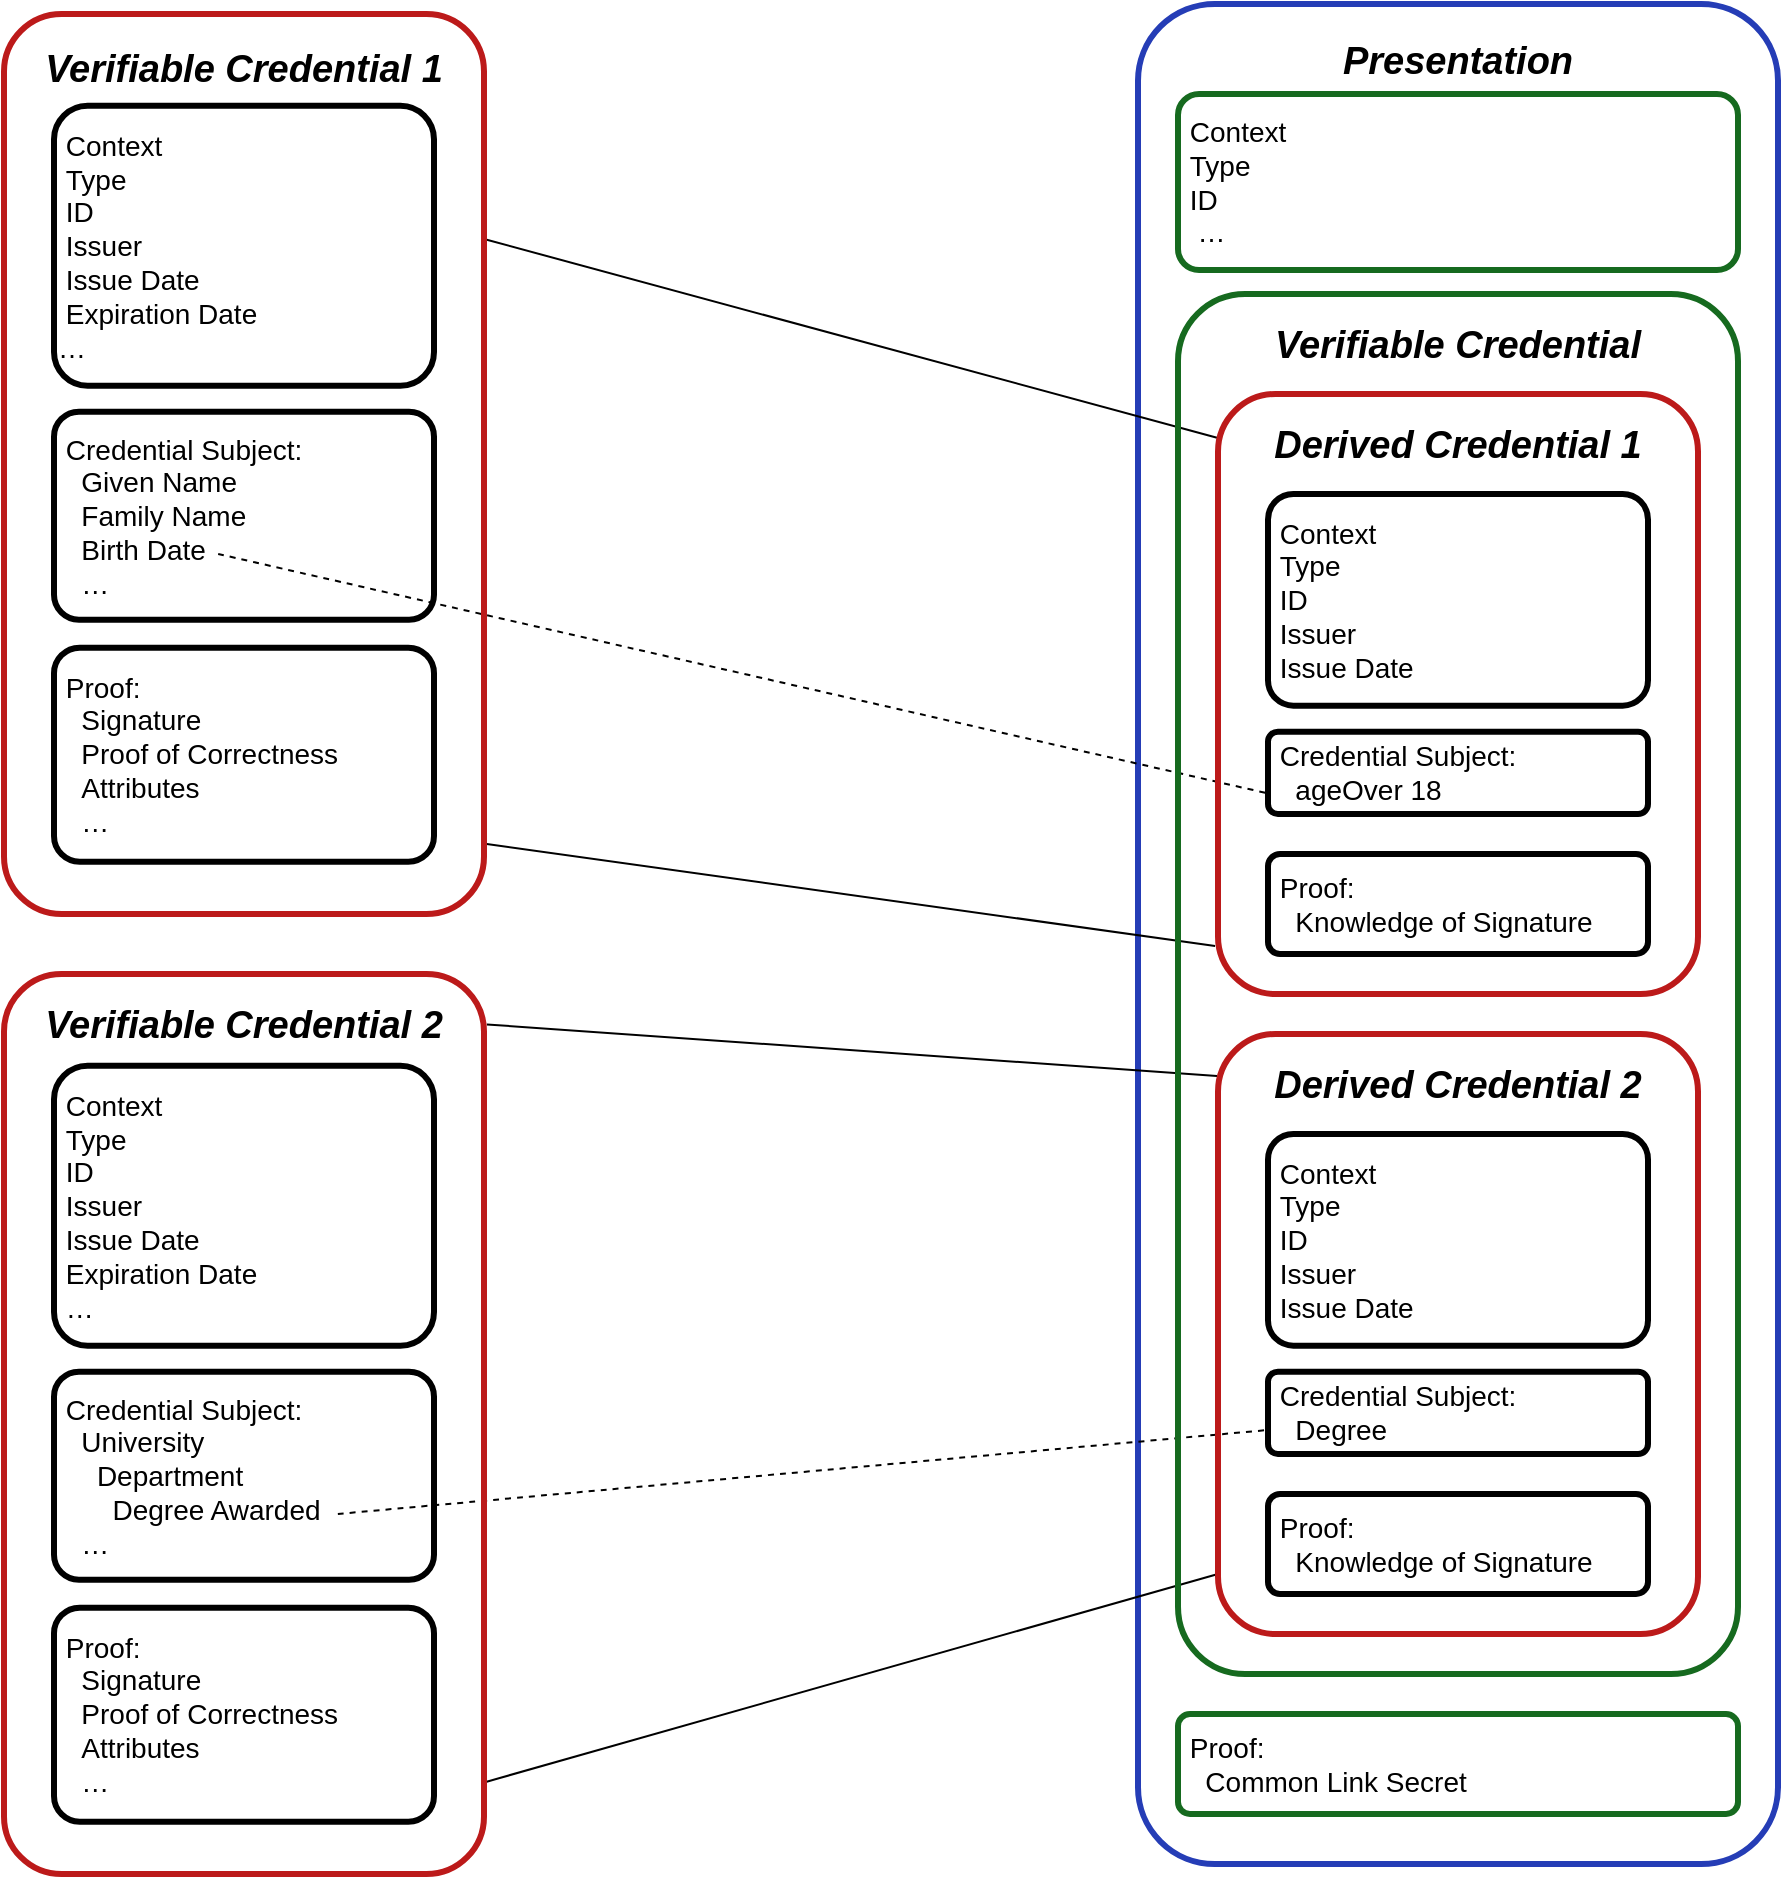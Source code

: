 <mxfile version="24.0.4" type="device">
  <diagram name="Page-1" id="ZRe_wIOORr0k_d4isBBX">
    <mxGraphModel dx="2584" dy="2099" grid="1" gridSize="10" guides="1" tooltips="1" connect="1" arrows="1" fold="1" page="1" pageScale="1" pageWidth="1169" pageHeight="827" math="0" shadow="0">
      <root>
        <mxCell id="0" />
        <mxCell id="1" parent="0" />
        <mxCell id="4NoEkOULwa_hqzR1PTxX-54" value="&lt;span style=&quot;color: rgba(0, 0, 0, 0); font-family: monospace; font-size: 0px; text-align: start; text-wrap: nowrap;&quot;&gt;%3CmxGraphModel%3E%3Croot%3E%3CmxCell%20id%3D%220%22%2F%3E%3CmxCell%20id%3D%221%22%20parent%3D%220%22%2F%3E%3CmxCell%20id%3D%222%22%20value%3D%22%26lt%3Bi%26gt%3B%26lt%3Bb%26gt%3B%26lt%3Bfont%20style%3D%26quot%3Bfont-size%3A%2019px%3B%26quot%3B%26gt%3BVerifiable%20Credential%201%26lt%3B%2Ffont%26gt%3B%26lt%3B%2Fb%26gt%3B%26lt%3B%2Fi%26gt%3B%22%20style%3D%22text%3Bhtml%3D1%3Balign%3Dcenter%3BverticalAlign%3Dmiddle%3BwhiteSpace%3Dwrap%3Brounded%3D0%3BfontSize%3D16%3B%22%20vertex%3D%221%22%20parent%3D%221%22%3E%3CmxGeometry%20x%3D%22-1107%22%20y%3D%22-788%22%20width%3D%22220%22%20height%3D%2231.94%22%20as%3D%22geometry%22%2F%3E%3C%2FmxCell%3E%3C%2Froot%3E%3C%2FmxGraphModel%3E&lt;/span&gt;" style="rounded=1;whiteSpace=wrap;html=1;fillColor=none;strokeWidth=3;arcSize=12;labelPosition=center;verticalLabelPosition=middle;align=center;verticalAlign=middle;spacingTop=0;strokeColor=#253db6;" vertex="1" parent="1">
          <mxGeometry x="-550" y="-805" width="320" height="930" as="geometry" />
        </mxCell>
        <mxCell id="4NoEkOULwa_hqzR1PTxX-61" value="" style="endArrow=none;html=1;rounded=0;fontSize=12;startSize=8;endSize=8;curved=1;exitX=1;exitY=0.25;exitDx=0;exitDy=0;entryX=-0.002;entryY=0.073;entryDx=0;entryDy=0;entryPerimeter=0;" edge="1" parent="1" source="NV7x72Zd9u3rbeVEopfi-3" target="4NoEkOULwa_hqzR1PTxX-28">
          <mxGeometry width="50" height="50" relative="1" as="geometry">
            <mxPoint x="-770" y="-710" as="sourcePoint" />
            <mxPoint x="-630" y="-560" as="targetPoint" />
          </mxGeometry>
        </mxCell>
        <mxCell id="4NoEkOULwa_hqzR1PTxX-62" value="" style="endArrow=none;html=1;rounded=0;fontSize=12;startSize=8;endSize=8;curved=1;exitX=1.002;exitY=0.922;exitDx=0;exitDy=0;entryX=-0.006;entryY=0.92;entryDx=0;entryDy=0;entryPerimeter=0;exitPerimeter=0;" edge="1" parent="1" source="NV7x72Zd9u3rbeVEopfi-3" target="4NoEkOULwa_hqzR1PTxX-28">
          <mxGeometry width="50" height="50" relative="1" as="geometry">
            <mxPoint x="-867" y="-410" as="sourcePoint" />
            <mxPoint x="-488" y="-340" as="targetPoint" />
          </mxGeometry>
        </mxCell>
        <mxCell id="4NoEkOULwa_hqzR1PTxX-63" value="" style="endArrow=none;html=1;rounded=0;fontSize=12;startSize=8;endSize=8;curved=1;exitX=1.002;exitY=0.898;exitDx=0;exitDy=0;exitPerimeter=0;" edge="1" parent="1" source="4NoEkOULwa_hqzR1PTxX-10">
          <mxGeometry width="50" height="50" relative="1" as="geometry">
            <mxPoint x="-867" y="-375" as="sourcePoint" />
            <mxPoint x="-510" y="-20" as="targetPoint" />
          </mxGeometry>
        </mxCell>
        <mxCell id="4NoEkOULwa_hqzR1PTxX-64" value="" style="endArrow=none;html=1;rounded=0;fontSize=12;startSize=8;endSize=8;curved=1;exitX=1.006;exitY=0.056;exitDx=0;exitDy=0;entryX=-0.002;entryY=0.07;entryDx=0;entryDy=0;entryPerimeter=0;exitPerimeter=0;" edge="1" parent="1" source="4NoEkOULwa_hqzR1PTxX-10" target="4NoEkOULwa_hqzR1PTxX-43">
          <mxGeometry width="50" height="50" relative="1" as="geometry">
            <mxPoint x="-857" y="-365" as="sourcePoint" />
            <mxPoint x="-491" y="-324" as="targetPoint" />
          </mxGeometry>
        </mxCell>
        <mxCell id="4NoEkOULwa_hqzR1PTxX-66" value="" style="endArrow=none;dashed=1;html=1;rounded=0;fontSize=12;startSize=8;endSize=8;curved=1;exitX=0.432;exitY=0.316;exitDx=0;exitDy=0;exitPerimeter=0;entryX=0;entryY=0.75;entryDx=0;entryDy=0;" edge="1" parent="1" source="4NoEkOULwa_hqzR1PTxX-2" target="4NoEkOULwa_hqzR1PTxX-31">
          <mxGeometry width="50" height="50" relative="1" as="geometry">
            <mxPoint x="-660" y="-300" as="sourcePoint" />
            <mxPoint x="-610" y="-350" as="targetPoint" />
          </mxGeometry>
        </mxCell>
        <mxCell id="4NoEkOULwa_hqzR1PTxX-67" value="" style="endArrow=none;dashed=1;html=1;rounded=0;fontSize=12;startSize=8;endSize=8;curved=1;exitX=0.747;exitY=0.316;exitDx=0;exitDy=0;exitPerimeter=0;" edge="1" parent="1" source="4NoEkOULwa_hqzR1PTxX-13" target="4NoEkOULwa_hqzR1PTxX-46">
          <mxGeometry width="50" height="50" relative="1" as="geometry">
            <mxPoint x="-940" y="-180" as="sourcePoint" />
            <mxPoint x="-415" y="-70" as="targetPoint" />
          </mxGeometry>
        </mxCell>
        <mxCell id="NV7x72Zd9u3rbeVEopfi-3" value="" style="rounded=1;whiteSpace=wrap;html=1;fillColor=none;strokeWidth=3;arcSize=12;labelPosition=center;verticalLabelPosition=middle;align=center;verticalAlign=middle;spacingTop=0;strokeColor=#bc1a1a;" parent="1" vertex="1">
          <mxGeometry x="-1117" y="-800" width="240" height="450" as="geometry" />
        </mxCell>
        <mxCell id="I-3xDNqU13IutiKupr62-10" style="edgeStyle=none;curved=1;rounded=0;orthogonalLoop=1;jettySize=auto;html=1;exitX=0;exitY=0.5;exitDx=0;exitDy=0;fontSize=12;startSize=8;endSize=8;" parent="1" edge="1">
          <mxGeometry relative="1" as="geometry">
            <mxPoint x="-1060" y="-599" as="sourcePoint" />
            <mxPoint x="-1060" y="-599" as="targetPoint" />
          </mxGeometry>
        </mxCell>
        <mxCell id="4NoEkOULwa_hqzR1PTxX-6" value="&lt;i&gt;&lt;b&gt;&lt;font style=&quot;font-size: 19px;&quot;&gt;Verifiable Credential 1&lt;/font&gt;&lt;/b&gt;&lt;/i&gt;" style="text;html=1;align=center;verticalAlign=middle;whiteSpace=wrap;rounded=0;fontSize=16;" vertex="1" parent="1">
          <mxGeometry x="-1107" y="-788" width="220" height="31.94" as="geometry" />
        </mxCell>
        <mxCell id="4NoEkOULwa_hqzR1PTxX-9" style="edgeStyle=none;curved=1;rounded=0;orthogonalLoop=1;jettySize=auto;html=1;exitX=0;exitY=0.5;exitDx=0;exitDy=0;fontSize=12;startSize=8;endSize=8;" edge="1" parent="1">
          <mxGeometry relative="1" as="geometry">
            <mxPoint x="-1057" y="-119" as="sourcePoint" />
            <mxPoint x="-1057" y="-119" as="targetPoint" />
          </mxGeometry>
        </mxCell>
        <mxCell id="4NoEkOULwa_hqzR1PTxX-10" value="" style="rounded=1;whiteSpace=wrap;html=1;fillColor=none;strokeWidth=3;arcSize=12;labelPosition=center;verticalLabelPosition=middle;align=center;verticalAlign=middle;spacingTop=0;strokeColor=#bc1a1a;" vertex="1" parent="1">
          <mxGeometry x="-1117" y="-320" width="240" height="450" as="geometry" />
        </mxCell>
        <mxCell id="4NoEkOULwa_hqzR1PTxX-15" value="&lt;i&gt;&lt;b&gt;&lt;font style=&quot;font-size: 19px;&quot;&gt;Verifiable Credential 2&lt;/font&gt;&lt;/b&gt;&lt;/i&gt;" style="text;html=1;align=center;verticalAlign=middle;whiteSpace=wrap;rounded=0;fontSize=16;" vertex="1" parent="1">
          <mxGeometry x="-1107" y="-310" width="220" height="31.94" as="geometry" />
        </mxCell>
        <mxCell id="4NoEkOULwa_hqzR1PTxX-51" value="&lt;span style=&quot;color: rgba(0, 0, 0, 0); font-family: monospace; font-size: 0px; text-align: start; text-wrap: nowrap;&quot;&gt;%3CmxGraphModel%3E%3Croot%3E%3CmxCell%20id%3D%220%22%2F%3E%3CmxCell%20id%3D%221%22%20parent%3D%220%22%2F%3E%3CmxCell%20id%3D%222%22%20value%3D%22%26lt%3Bi%26gt%3B%26lt%3Bb%26gt%3B%26lt%3Bfont%20style%3D%26quot%3Bfont-size%3A%2019px%3B%26quot%3B%26gt%3BVerifiable%20Credential%201%26lt%3B%2Ffont%26gt%3B%26lt%3B%2Fb%26gt%3B%26lt%3B%2Fi%26gt%3B%22%20style%3D%22text%3Bhtml%3D1%3Balign%3Dcenter%3BverticalAlign%3Dmiddle%3BwhiteSpace%3Dwrap%3Brounded%3D0%3BfontSize%3D16%3B%22%20vertex%3D%221%22%20parent%3D%221%22%3E%3CmxGeometry%20x%3D%22-1107%22%20y%3D%22-788%22%20width%3D%22220%22%20height%3D%2231.94%22%20as%3D%22geometry%22%2F%3E%3C%2FmxCell%3E%3C%2Froot%3E%3C%2FmxGraphModel%3E&lt;/span&gt;" style="rounded=1;whiteSpace=wrap;html=1;fillColor=none;strokeWidth=3;arcSize=12;labelPosition=center;verticalLabelPosition=middle;align=center;verticalAlign=middle;spacingTop=0;strokeColor=#166a1f;" vertex="1" parent="1">
          <mxGeometry x="-530" y="-660" width="280" height="690" as="geometry" />
        </mxCell>
        <mxCell id="4NoEkOULwa_hqzR1PTxX-52" value="&lt;i&gt;&lt;b&gt;&lt;font style=&quot;font-size: 19px;&quot;&gt;Verifiable Credential&lt;/font&gt;&lt;/b&gt;&lt;/i&gt;" style="text;html=1;align=center;verticalAlign=middle;whiteSpace=wrap;rounded=0;fontSize=16;" vertex="1" parent="1">
          <mxGeometry x="-500" y="-650" width="220" height="31.94" as="geometry" />
        </mxCell>
        <mxCell id="4NoEkOULwa_hqzR1PTxX-55" value="&lt;font style=&quot;font-size: 14px;&quot;&gt;&amp;nbsp;Context&lt;/font&gt;&lt;div style=&quot;font-size: 14px;&quot;&gt;&lt;font style=&quot;font-size: 14px;&quot;&gt;&amp;nbsp;Type&lt;/font&gt;&lt;/div&gt;&lt;div style=&quot;font-size: 14px;&quot;&gt;&lt;font style=&quot;font-size: 14px;&quot;&gt;&amp;nbsp;ID&lt;/font&gt;&lt;/div&gt;&lt;div style=&quot;font-size: 14px;&quot;&gt;&lt;font style=&quot;font-size: 14px;&quot;&gt;&amp;nbsp; …&lt;/font&gt;&lt;/div&gt;" style="rounded=1;whiteSpace=wrap;html=1;fillColor=none;strokeWidth=3;arcSize=12;align=left;flipV=1;strokeColor=#166a1f;" vertex="1" parent="1">
          <mxGeometry x="-530" y="-760" width="280" height="88" as="geometry" />
        </mxCell>
        <mxCell id="4NoEkOULwa_hqzR1PTxX-56" value="&lt;font style=&quot;font-size: 14px;&quot;&gt;&amp;nbsp;Proof:&lt;/font&gt;&lt;div&gt;&lt;span style=&quot;font-size: 14px;&quot;&gt;&amp;nbsp; &amp;nbsp;Common Link Secret&lt;/span&gt;&lt;/div&gt;" style="rounded=1;whiteSpace=wrap;html=1;fillColor=none;strokeWidth=3;arcSize=12;align=left;flipV=1;strokeColor=#166a1f;" vertex="1" parent="1">
          <mxGeometry x="-530" y="50" width="280" height="50" as="geometry" />
        </mxCell>
        <mxCell id="4NoEkOULwa_hqzR1PTxX-57" style="edgeStyle=none;curved=1;rounded=0;orthogonalLoop=1;jettySize=auto;html=1;exitX=0.5;exitY=1;exitDx=0;exitDy=0;fontSize=12;startSize=8;endSize=8;" edge="1" parent="1" source="4NoEkOULwa_hqzR1PTxX-54" target="4NoEkOULwa_hqzR1PTxX-54">
          <mxGeometry relative="1" as="geometry" />
        </mxCell>
        <mxCell id="4NoEkOULwa_hqzR1PTxX-58" value="&lt;i&gt;&lt;b&gt;&lt;font style=&quot;font-size: 19px;&quot;&gt;Presentation&lt;/font&gt;&lt;/b&gt;&lt;/i&gt;" style="text;html=1;align=center;verticalAlign=middle;whiteSpace=wrap;rounded=0;fontSize=16;" vertex="1" parent="1">
          <mxGeometry x="-500" y="-791.94" width="220" height="31.94" as="geometry" />
        </mxCell>
        <mxCell id="4NoEkOULwa_hqzR1PTxX-48" value="" style="group;strokeColor=none;container=0;" vertex="1" connectable="0" parent="1">
          <mxGeometry x="-510" y="-290" width="240" height="300" as="geometry" />
        </mxCell>
        <mxCell id="4NoEkOULwa_hqzR1PTxX-49" value="" style="group;strokeColor=none;container=0;" vertex="1" connectable="0" parent="1">
          <mxGeometry x="-510" y="-610" width="240" height="300" as="geometry" />
        </mxCell>
        <mxCell id="4NoEkOULwa_hqzR1PTxX-27" style="edgeStyle=none;curved=1;rounded=0;orthogonalLoop=1;jettySize=auto;html=1;exitX=0;exitY=0.5;exitDx=0;exitDy=0;fontSize=12;startSize=8;endSize=8;" edge="1" parent="1">
          <mxGeometry relative="1" as="geometry">
            <mxPoint x="-450" y="-439" as="sourcePoint" />
            <mxPoint x="-450" y="-439" as="targetPoint" />
          </mxGeometry>
        </mxCell>
        <mxCell id="4NoEkOULwa_hqzR1PTxX-28" value="" style="rounded=1;whiteSpace=wrap;html=1;fillColor=none;strokeWidth=3;arcSize=12;labelPosition=center;verticalLabelPosition=middle;align=center;verticalAlign=middle;spacingTop=0;strokeColor=#bc1a1a;" vertex="1" parent="1">
          <mxGeometry x="-510" y="-610" width="240" height="300" as="geometry" />
        </mxCell>
        <mxCell id="4NoEkOULwa_hqzR1PTxX-33" value="&lt;i&gt;&lt;b&gt;&lt;font style=&quot;font-size: 19px;&quot;&gt;Derived Credential 1&lt;/font&gt;&lt;/b&gt;&lt;/i&gt;" style="text;html=1;align=center;verticalAlign=middle;whiteSpace=wrap;rounded=0;fontSize=16;" vertex="1" parent="1">
          <mxGeometry x="-500" y="-600" width="220" height="31.94" as="geometry" />
        </mxCell>
        <mxCell id="4NoEkOULwa_hqzR1PTxX-30" value="&lt;font style=&quot;font-size: 14px;&quot;&gt;&amp;nbsp;Context&lt;/font&gt;&lt;div style=&quot;font-size: 14px;&quot;&gt;&lt;font style=&quot;font-size: 14px;&quot;&gt;&amp;nbsp;Type&lt;/font&gt;&lt;/div&gt;&lt;div style=&quot;font-size: 14px;&quot;&gt;&lt;font style=&quot;font-size: 14px;&quot;&gt;&amp;nbsp;ID&lt;/font&gt;&lt;/div&gt;&lt;div style=&quot;font-size: 14px;&quot;&gt;&lt;font style=&quot;font-size: 14px;&quot;&gt;&amp;nbsp;Issuer&lt;/font&gt;&lt;/div&gt;&lt;div style=&quot;font-size: 14px;&quot;&gt;&lt;font style=&quot;font-size: 14px;&quot;&gt;&amp;nbsp;Issue Date&lt;/font&gt;&lt;/div&gt;" style="rounded=1;whiteSpace=wrap;html=1;fillColor=none;strokeWidth=3;arcSize=12;align=left;flipV=1;" vertex="1" parent="1">
          <mxGeometry x="-485" y="-560" width="190" height="105.84" as="geometry" />
        </mxCell>
        <mxCell id="4NoEkOULwa_hqzR1PTxX-31" value="&lt;font style=&quot;font-size: 14px;&quot;&gt;&amp;nbsp;Credential Subject:&lt;/font&gt;&lt;div style=&quot;font-size: 14px;&quot;&gt;&lt;span style=&quot;background-color: initial;&quot;&gt;&amp;nbsp; &amp;nbsp;ageOver 18&lt;/span&gt;&lt;/div&gt;" style="rounded=1;whiteSpace=wrap;html=1;fillColor=none;strokeWidth=3;arcSize=12;align=left;flipV=1;" vertex="1" parent="1">
          <mxGeometry x="-485" y="-441.16" width="190" height="41.16" as="geometry" />
        </mxCell>
        <mxCell id="4NoEkOULwa_hqzR1PTxX-32" value="&lt;font style=&quot;font-size: 14px;&quot;&gt;&amp;nbsp;Proof:&lt;/font&gt;&lt;div style=&quot;font-size: 14px;&quot;&gt;&lt;font style=&quot;font-size: 14px;&quot;&gt;&amp;nbsp; &amp;nbsp;Knowledge of Signature&lt;/font&gt;&lt;/div&gt;" style="rounded=1;whiteSpace=wrap;html=1;fillColor=none;strokeWidth=3;arcSize=12;align=left;flipV=1;" vertex="1" parent="1">
          <mxGeometry x="-485" y="-380" width="190" height="50" as="geometry" />
        </mxCell>
        <mxCell id="4NoEkOULwa_hqzR1PTxX-42" style="edgeStyle=none;curved=1;rounded=0;orthogonalLoop=1;jettySize=auto;html=1;exitX=0;exitY=0.5;exitDx=0;exitDy=0;fontSize=12;startSize=8;endSize=8;" edge="1" parent="1">
          <mxGeometry relative="1" as="geometry">
            <mxPoint x="-450" y="-119" as="sourcePoint" />
            <mxPoint x="-450" y="-119" as="targetPoint" />
          </mxGeometry>
        </mxCell>
        <mxCell id="4NoEkOULwa_hqzR1PTxX-43" value="" style="rounded=1;whiteSpace=wrap;html=1;fillColor=none;strokeWidth=3;arcSize=12;labelPosition=center;verticalLabelPosition=middle;align=center;verticalAlign=middle;spacingTop=0;strokeColor=#bc1a1a;" vertex="1" parent="1">
          <mxGeometry x="-510" y="-290" width="240" height="300" as="geometry" />
        </mxCell>
        <mxCell id="4NoEkOULwa_hqzR1PTxX-44" value="&lt;i&gt;&lt;b&gt;&lt;font style=&quot;font-size: 19px;&quot;&gt;Derived Credential 2&lt;/font&gt;&lt;/b&gt;&lt;/i&gt;" style="text;html=1;align=center;verticalAlign=middle;whiteSpace=wrap;rounded=0;fontSize=16;" vertex="1" parent="1">
          <mxGeometry x="-500" y="-280" width="220" height="31.94" as="geometry" />
        </mxCell>
        <mxCell id="4NoEkOULwa_hqzR1PTxX-45" value="&lt;font style=&quot;font-size: 14px;&quot;&gt;&amp;nbsp;Context&lt;/font&gt;&lt;div style=&quot;font-size: 14px;&quot;&gt;&lt;font style=&quot;font-size: 14px;&quot;&gt;&amp;nbsp;Type&lt;/font&gt;&lt;/div&gt;&lt;div style=&quot;font-size: 14px;&quot;&gt;&lt;font style=&quot;font-size: 14px;&quot;&gt;&amp;nbsp;ID&lt;/font&gt;&lt;/div&gt;&lt;div style=&quot;font-size: 14px;&quot;&gt;&lt;font style=&quot;font-size: 14px;&quot;&gt;&amp;nbsp;Issuer&lt;/font&gt;&lt;/div&gt;&lt;div style=&quot;font-size: 14px;&quot;&gt;&lt;font style=&quot;font-size: 14px;&quot;&gt;&amp;nbsp;Issue Date&lt;/font&gt;&lt;/div&gt;" style="rounded=1;whiteSpace=wrap;html=1;fillColor=none;strokeWidth=3;arcSize=12;align=left;flipV=1;" vertex="1" parent="1">
          <mxGeometry x="-485" y="-240" width="190" height="105.84" as="geometry" />
        </mxCell>
        <mxCell id="4NoEkOULwa_hqzR1PTxX-46" value="&lt;font style=&quot;font-size: 14px;&quot;&gt;&amp;nbsp;Credential Subject:&lt;/font&gt;&lt;div style=&quot;font-size: 14px;&quot;&gt;&lt;span style=&quot;background-color: initial;&quot;&gt;&amp;nbsp; &amp;nbsp;Degree&lt;/span&gt;&lt;/div&gt;" style="rounded=1;whiteSpace=wrap;html=1;fillColor=none;strokeWidth=3;arcSize=12;align=left;flipV=1;" vertex="1" parent="1">
          <mxGeometry x="-485" y="-121.16" width="190" height="41.16" as="geometry" />
        </mxCell>
        <mxCell id="4NoEkOULwa_hqzR1PTxX-47" value="&lt;font style=&quot;font-size: 14px;&quot;&gt;&amp;nbsp;Proof:&lt;/font&gt;&lt;div style=&quot;font-size: 14px;&quot;&gt;&lt;font style=&quot;font-size: 14px;&quot;&gt;&amp;nbsp; &amp;nbsp;Knowledge of Signature&lt;/font&gt;&lt;/div&gt;" style="rounded=1;whiteSpace=wrap;html=1;fillColor=none;strokeWidth=3;arcSize=12;align=left;flipV=1;" vertex="1" parent="1">
          <mxGeometry x="-485" y="-60" width="190" height="50" as="geometry" />
        </mxCell>
        <mxCell id="4NoEkOULwa_hqzR1PTxX-1" value="&lt;font style=&quot;font-size: 14px;&quot;&gt;&amp;nbsp;Context&lt;/font&gt;&lt;div style=&quot;font-size: 14px;&quot;&gt;&lt;font style=&quot;font-size: 14px;&quot;&gt;&amp;nbsp;Type&lt;/font&gt;&lt;/div&gt;&lt;div style=&quot;font-size: 14px;&quot;&gt;&lt;font style=&quot;font-size: 14px;&quot;&gt;&amp;nbsp;ID&lt;/font&gt;&lt;/div&gt;&lt;div style=&quot;font-size: 14px;&quot;&gt;&lt;font style=&quot;font-size: 14px;&quot;&gt;&amp;nbsp;Issuer&lt;/font&gt;&lt;/div&gt;&lt;div style=&quot;font-size: 14px;&quot;&gt;&lt;font style=&quot;font-size: 14px;&quot;&gt;&amp;nbsp;Issue Date&amp;nbsp;&lt;/font&gt;&lt;/div&gt;&lt;div style=&quot;font-size: 14px;&quot;&gt;&lt;font style=&quot;font-size: 14px;&quot;&gt;&amp;nbsp;Expiration Date&lt;/font&gt;&lt;/div&gt;&lt;div style=&quot;font-size: 14px;&quot;&gt;&lt;font style=&quot;font-size: 14px;&quot;&gt;…&lt;/font&gt;&lt;/div&gt;" style="rounded=1;whiteSpace=wrap;html=1;fillColor=none;strokeWidth=3;arcSize=12;align=left;flipV=1;" vertex="1" parent="1">
          <mxGeometry x="-1092" y="-754.16" width="190" height="140" as="geometry" />
        </mxCell>
        <mxCell id="4NoEkOULwa_hqzR1PTxX-2" value="&lt;font style=&quot;font-size: 14px;&quot;&gt;&amp;nbsp;Credential Subject:&lt;/font&gt;&lt;div style=&quot;font-size: 14px;&quot;&gt;&lt;font style=&quot;font-size: 14px;&quot;&gt;&amp;nbsp; &amp;nbsp;Given Name&lt;/font&gt;&lt;/div&gt;&lt;div style=&quot;font-size: 14px;&quot;&gt;&lt;font style=&quot;font-size: 14px;&quot;&gt;&amp;nbsp; &amp;nbsp;Family Name&lt;/font&gt;&lt;/div&gt;&lt;div style=&quot;font-size: 14px;&quot;&gt;&lt;font style=&quot;font-size: 14px;&quot;&gt;&amp;nbsp; &amp;nbsp;Birth Date&lt;/font&gt;&lt;/div&gt;&lt;div style=&quot;font-size: 14px;&quot;&gt;&lt;font style=&quot;font-size: 14px;&quot;&gt;&amp;nbsp; &amp;nbsp;…&lt;/font&gt;&lt;/div&gt;" style="rounded=1;whiteSpace=wrap;html=1;fillColor=none;strokeWidth=3;arcSize=12;align=left;flipV=1;" vertex="1" parent="1">
          <mxGeometry x="-1092" y="-601.16" width="190" height="104" as="geometry" />
        </mxCell>
        <mxCell id="4NoEkOULwa_hqzR1PTxX-3" value="&lt;font style=&quot;font-size: 14px;&quot;&gt;&amp;nbsp;Proof:&lt;/font&gt;&lt;div style=&quot;font-size: 14px;&quot;&gt;&lt;font style=&quot;font-size: 14px;&quot;&gt;&amp;nbsp; &amp;nbsp;Signature&lt;/font&gt;&lt;/div&gt;&lt;div style=&quot;font-size: 14px;&quot;&gt;&lt;font style=&quot;font-size: 14px;&quot;&gt;&amp;nbsp; &amp;nbsp;Proof of Correctness&lt;/font&gt;&lt;/div&gt;&lt;div style=&quot;font-size: 14px;&quot;&gt;&lt;font style=&quot;font-size: 14px;&quot;&gt;&amp;nbsp; &amp;nbsp;Attributes&lt;/font&gt;&lt;/div&gt;&lt;div style=&quot;font-size: 14px;&quot;&gt;&lt;font style=&quot;font-size: 14px;&quot;&gt;&amp;nbsp; &amp;nbsp;…&lt;/font&gt;&lt;/div&gt;" style="rounded=1;whiteSpace=wrap;html=1;fillColor=none;strokeWidth=3;arcSize=12;align=left;flipV=1;" vertex="1" parent="1">
          <mxGeometry x="-1092" y="-483.16" width="190" height="107.03" as="geometry" />
        </mxCell>
        <mxCell id="4NoEkOULwa_hqzR1PTxX-12" value="&lt;font style=&quot;font-size: 14px;&quot;&gt;&amp;nbsp;Context&lt;/font&gt;&lt;div style=&quot;font-size: 14px;&quot;&gt;&lt;font style=&quot;font-size: 14px;&quot;&gt;&amp;nbsp;Type&lt;/font&gt;&lt;/div&gt;&lt;div style=&quot;font-size: 14px;&quot;&gt;&lt;font style=&quot;font-size: 14px;&quot;&gt;&amp;nbsp;ID&lt;/font&gt;&lt;/div&gt;&lt;div style=&quot;font-size: 14px;&quot;&gt;&lt;font style=&quot;font-size: 14px;&quot;&gt;&amp;nbsp;Issuer&lt;/font&gt;&lt;/div&gt;&lt;div style=&quot;font-size: 14px;&quot;&gt;&lt;font style=&quot;font-size: 14px;&quot;&gt;&amp;nbsp;Issue Date&lt;/font&gt;&lt;/div&gt;&lt;div style=&quot;font-size: 14px;&quot;&gt;&lt;font style=&quot;font-size: 14px;&quot;&gt;&amp;nbsp;Expiration Date&lt;/font&gt;&lt;/div&gt;&lt;div style=&quot;font-size: 14px;&quot;&gt;&lt;font style=&quot;font-size: 14px;&quot;&gt;&amp;nbsp;…&lt;/font&gt;&lt;/div&gt;" style="rounded=1;whiteSpace=wrap;html=1;fillColor=none;strokeWidth=3;arcSize=12;align=left;flipV=1;" vertex="1" parent="1">
          <mxGeometry x="-1092" y="-274.16" width="190" height="140" as="geometry" />
        </mxCell>
        <mxCell id="4NoEkOULwa_hqzR1PTxX-13" value="&lt;font style=&quot;font-size: 14px;&quot;&gt;&amp;nbsp;Credential Subject:&lt;/font&gt;&lt;div style=&quot;font-size: 14px;&quot;&gt;&lt;span style=&quot;background-color: initial;&quot;&gt;&amp;nbsp; &amp;nbsp;University&amp;nbsp;&amp;nbsp;&lt;/span&gt;&lt;/div&gt;&lt;div style=&quot;font-size: 14px;&quot;&gt;&lt;span style=&quot;background-color: initial;&quot;&gt;&amp;nbsp; &amp;nbsp; &amp;nbsp;Department&lt;/span&gt;&lt;br&gt;&lt;/div&gt;&lt;div style=&quot;font-size: 14px;&quot;&gt;&lt;span style=&quot;background-color: initial;&quot;&gt;&amp;nbsp; &amp;nbsp; &amp;nbsp; &amp;nbsp;Degree Awarded&lt;/span&gt;&lt;/div&gt;&lt;div style=&quot;font-size: 14px;&quot;&gt;&lt;span style=&quot;background-color: initial;&quot;&gt;&amp;nbsp; &amp;nbsp;…&lt;/span&gt;&lt;br&gt;&lt;/div&gt;" style="rounded=1;whiteSpace=wrap;html=1;fillColor=none;strokeWidth=3;arcSize=12;align=left;flipV=1;" vertex="1" parent="1">
          <mxGeometry x="-1092" y="-121.16" width="190" height="104" as="geometry" />
        </mxCell>
        <mxCell id="4NoEkOULwa_hqzR1PTxX-14" value="&lt;font style=&quot;font-size: 14px;&quot;&gt;&amp;nbsp;Proof:&lt;/font&gt;&lt;div style=&quot;font-size: 14px;&quot;&gt;&lt;font style=&quot;font-size: 14px;&quot;&gt;&amp;nbsp; &amp;nbsp;Signature&lt;/font&gt;&lt;/div&gt;&lt;div style=&quot;font-size: 14px;&quot;&gt;&lt;font style=&quot;font-size: 14px;&quot;&gt;&amp;nbsp; &amp;nbsp;Proof of Correctness&lt;/font&gt;&lt;/div&gt;&lt;div style=&quot;font-size: 14px;&quot;&gt;&lt;font style=&quot;font-size: 14px;&quot;&gt;&amp;nbsp; &amp;nbsp;Attributes&lt;/font&gt;&lt;/div&gt;&lt;div style=&quot;font-size: 14px;&quot;&gt;&lt;font style=&quot;font-size: 14px;&quot;&gt;&amp;nbsp; &amp;nbsp;…&lt;/font&gt;&lt;/div&gt;" style="rounded=1;whiteSpace=wrap;html=1;fillColor=none;strokeWidth=3;arcSize=12;align=left;flipV=1;" vertex="1" parent="1">
          <mxGeometry x="-1092" y="-3.16" width="190" height="107.03" as="geometry" />
        </mxCell>
      </root>
    </mxGraphModel>
  </diagram>
</mxfile>
